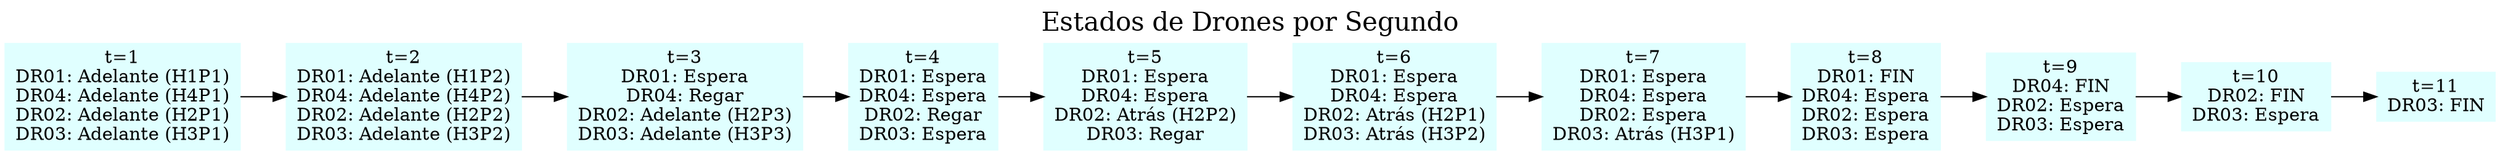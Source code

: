 digraph EstadosDrones {
  label="Estados de Drones por Segundo";
  labelloc="t";
  fontsize=20;
  node [shape=box, style=filled, color=lightcyan];
  rankdir=LR;
  "t=1" [label="t=1\nDR01: Adelante (H1P1)\nDR04: Adelante (H4P1)\nDR02: Adelante (H2P1)\nDR03: Adelante (H3P1)"];
  "t=2" [label="t=2\nDR01: Adelante (H1P2)\nDR04: Adelante (H4P2)\nDR02: Adelante (H2P2)\nDR03: Adelante (H3P2)"];
  "t=3" [label="t=3\nDR01: Espera\nDR04: Regar\nDR02: Adelante (H2P3)\nDR03: Adelante (H3P3)"];
  "t=4" [label="t=4\nDR01: Espera\nDR04: Espera\nDR02: Regar\nDR03: Espera"];
  "t=5" [label="t=5\nDR01: Espera\nDR04: Espera\nDR02: Atrás (H2P2)\nDR03: Regar"];
  "t=6" [label="t=6\nDR01: Espera\nDR04: Espera\nDR02: Atrás (H2P1)\nDR03: Atrás (H3P2)"];
  "t=7" [label="t=7\nDR01: Espera\nDR04: Espera\nDR02: Espera\nDR03: Atrás (H3P1)"];
  "t=8" [label="t=8\nDR01: FIN\nDR04: Espera\nDR02: Espera\nDR03: Espera"];
  "t=9" [label="t=9\nDR04: FIN\nDR02: Espera\nDR03: Espera"];
  "t=10" [label="t=10\nDR02: FIN\nDR03: Espera"];
  "t=11" [label="t=11\nDR03: FIN"];
  "t=1" -> "t=2";
  "t=2" -> "t=3";
  "t=3" -> "t=4";
  "t=4" -> "t=5";
  "t=5" -> "t=6";
  "t=6" -> "t=7";
  "t=7" -> "t=8";
  "t=8" -> "t=9";
  "t=9" -> "t=10";
  "t=10" -> "t=11";
}
